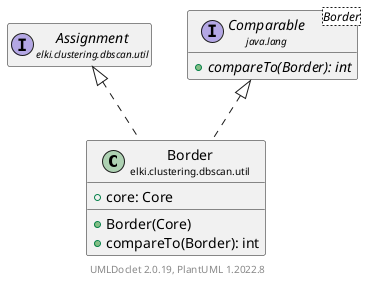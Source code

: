 @startuml
    remove .*\.(Instance|Par|Parameterizer|Factory)$
    set namespaceSeparator none
    hide empty fields
    hide empty methods

    class "<size:14>Border\n<size:10>elki.clustering.dbscan.util" as elki.clustering.dbscan.util.Border [[Border.html]] {
        +core: Core
        +Border(Core)
        +compareTo(Border): int
    }

    interface "<size:14>Assignment\n<size:10>elki.clustering.dbscan.util" as elki.clustering.dbscan.util.Assignment [[Assignment.html]]
    interface "<size:14>Comparable\n<size:10>java.lang" as java.lang.Comparable<Border> {
        {abstract} +compareTo(Border): int
    }

    elki.clustering.dbscan.util.Assignment <|.. elki.clustering.dbscan.util.Border
    java.lang.Comparable <|.. elki.clustering.dbscan.util.Border

    center footer UMLDoclet 2.0.19, PlantUML 1.2022.8
@enduml

